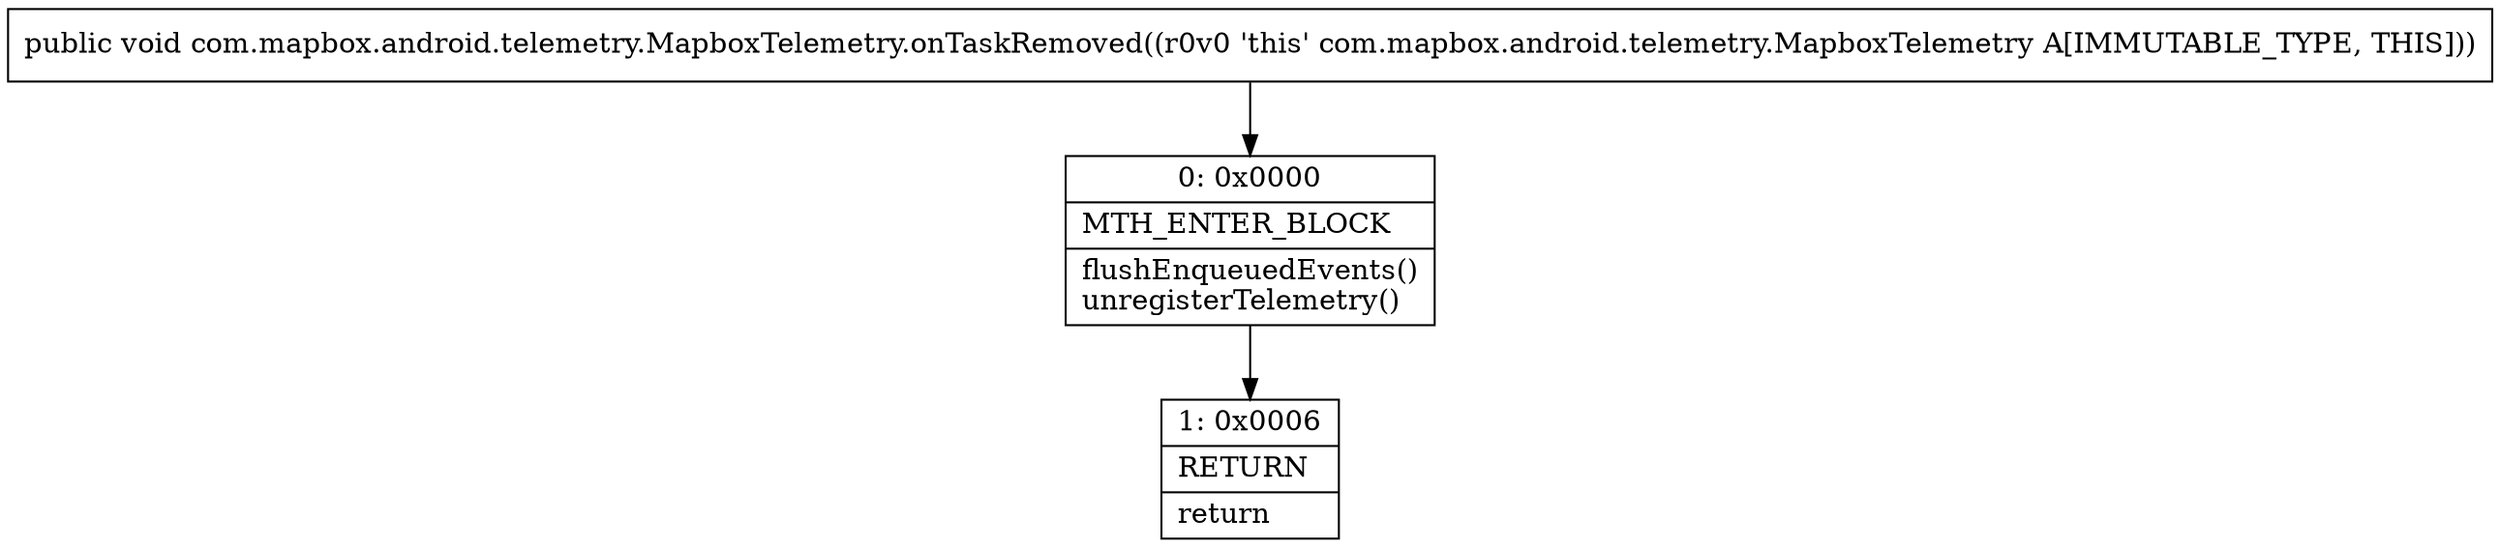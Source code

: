 digraph "CFG forcom.mapbox.android.telemetry.MapboxTelemetry.onTaskRemoved()V" {
Node_0 [shape=record,label="{0\:\ 0x0000|MTH_ENTER_BLOCK\l|flushEnqueuedEvents()\lunregisterTelemetry()\l}"];
Node_1 [shape=record,label="{1\:\ 0x0006|RETURN\l|return\l}"];
MethodNode[shape=record,label="{public void com.mapbox.android.telemetry.MapboxTelemetry.onTaskRemoved((r0v0 'this' com.mapbox.android.telemetry.MapboxTelemetry A[IMMUTABLE_TYPE, THIS])) }"];
MethodNode -> Node_0;
Node_0 -> Node_1;
}

